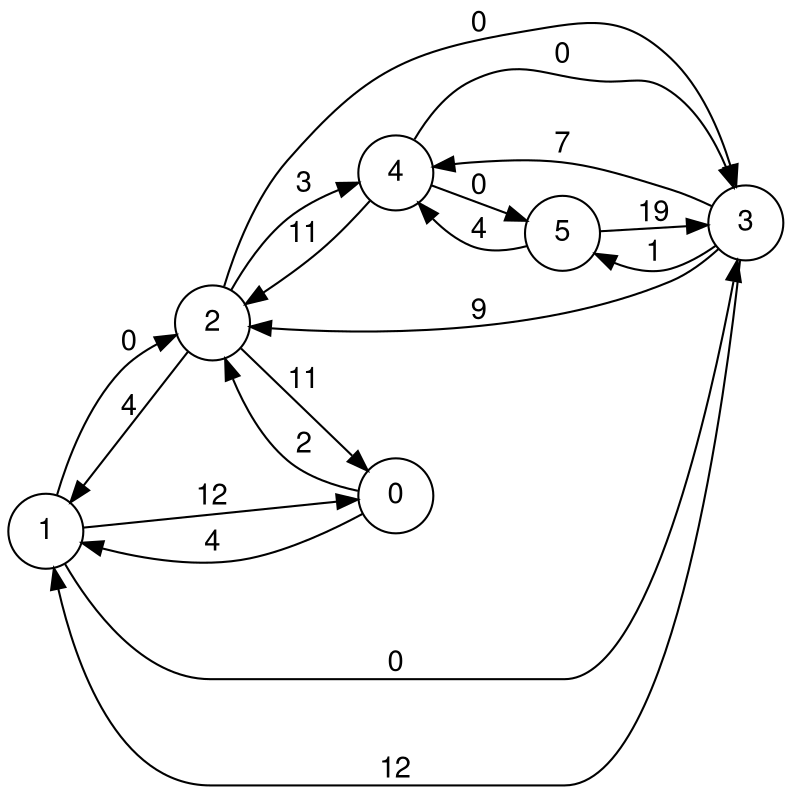  digraph finite_state_machine {

      fontname="Helvetica,Arial,sans-serif"

      node [fontname= "Helvetica,Arial,sans-serif"]

      edge [fontname="Helvetica,Arial,sans-serif"]

      rankdir=LR;

      node [shape = circle]; 
1->2[label = "0"];
1->0[label = "12"];
1->3[label = "0"];
4->5[label = "0"];
4->2[label = "11"];
4->3[label = "0"];
0->1[label = "4"];
0->2[label = "2"];
2->1[label = "4"];
2->4[label = "3"];
2->0[label = "11"];
2->3[label = "0"];
5->4[label = "4"];
5->3[label = "19"];
3->1[label = "12"];
3->4[label = "7"];
3->2[label = "9"];
3->5[label = "1"];
}